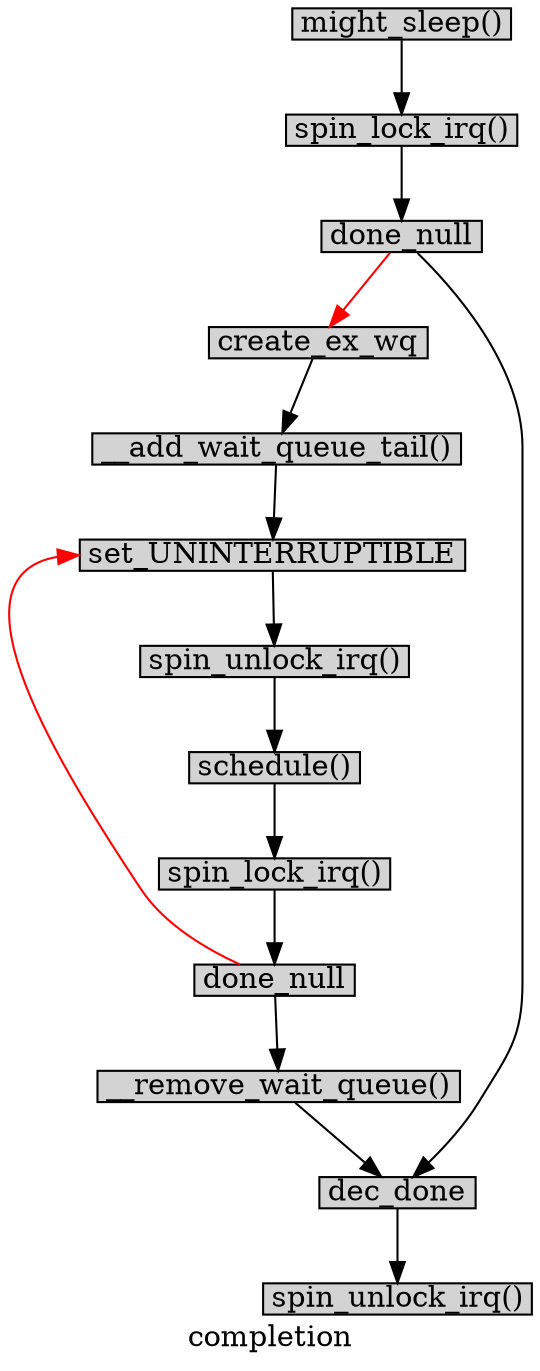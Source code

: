 digraph wait_for_completion{
        label="completion";
        size="10,18";
        ratio=filled;
        
		node[style=filled, shape = box, margin="0.05,0.005",height="0.1",width="0.1"];
		might_sleep[label="might_sleep()"];
		spin_lock_irq_1[label="spin_lock_irq()"];
		done_null_1[label="done_null"];
		done_null_2[label="done_null"];
		create_ex_wq;
		__add_wait_queue_tail[label="__add_wait_queue_tail()"];
		set_UNINTERRUPTIBLE;
		spin_unlock_irq_1[label="spin_unlock_irq()"];
		schedule[label="schedule()"];
		spin_lock_irq_2[label="spin_lock_irq()"];
		__remove_wait_queue[label="__remove_wait_queue()"];
		dec_done;
		spin_unlock_irq_2[label="spin_unlock_irq()"];
		
		might_sleep -> spin_lock_irq_1;
		spin_lock_irq_1 -> done_null_1;
		done_null_1 -> create_ex_wq[color=red];
		create_ex_wq -> __add_wait_queue_tail;
		__add_wait_queue_tail -> set_UNINTERRUPTIBLE;
		set_UNINTERRUPTIBLE -> spin_unlock_irq_1;
		spin_unlock_irq_1 -> schedule;
		schedule -> spin_lock_irq_2;
		spin_lock_irq_2 -> done_null_2;
		done_null_2 -> set_UNINTERRUPTIBLE:w[color=red];
		done_null_2 -> __remove_wait_queue;
		__remove_wait_queue -> dec_done;
		done_null_1 -> dec_done;
		dec_done -> spin_unlock_irq_2;
}
